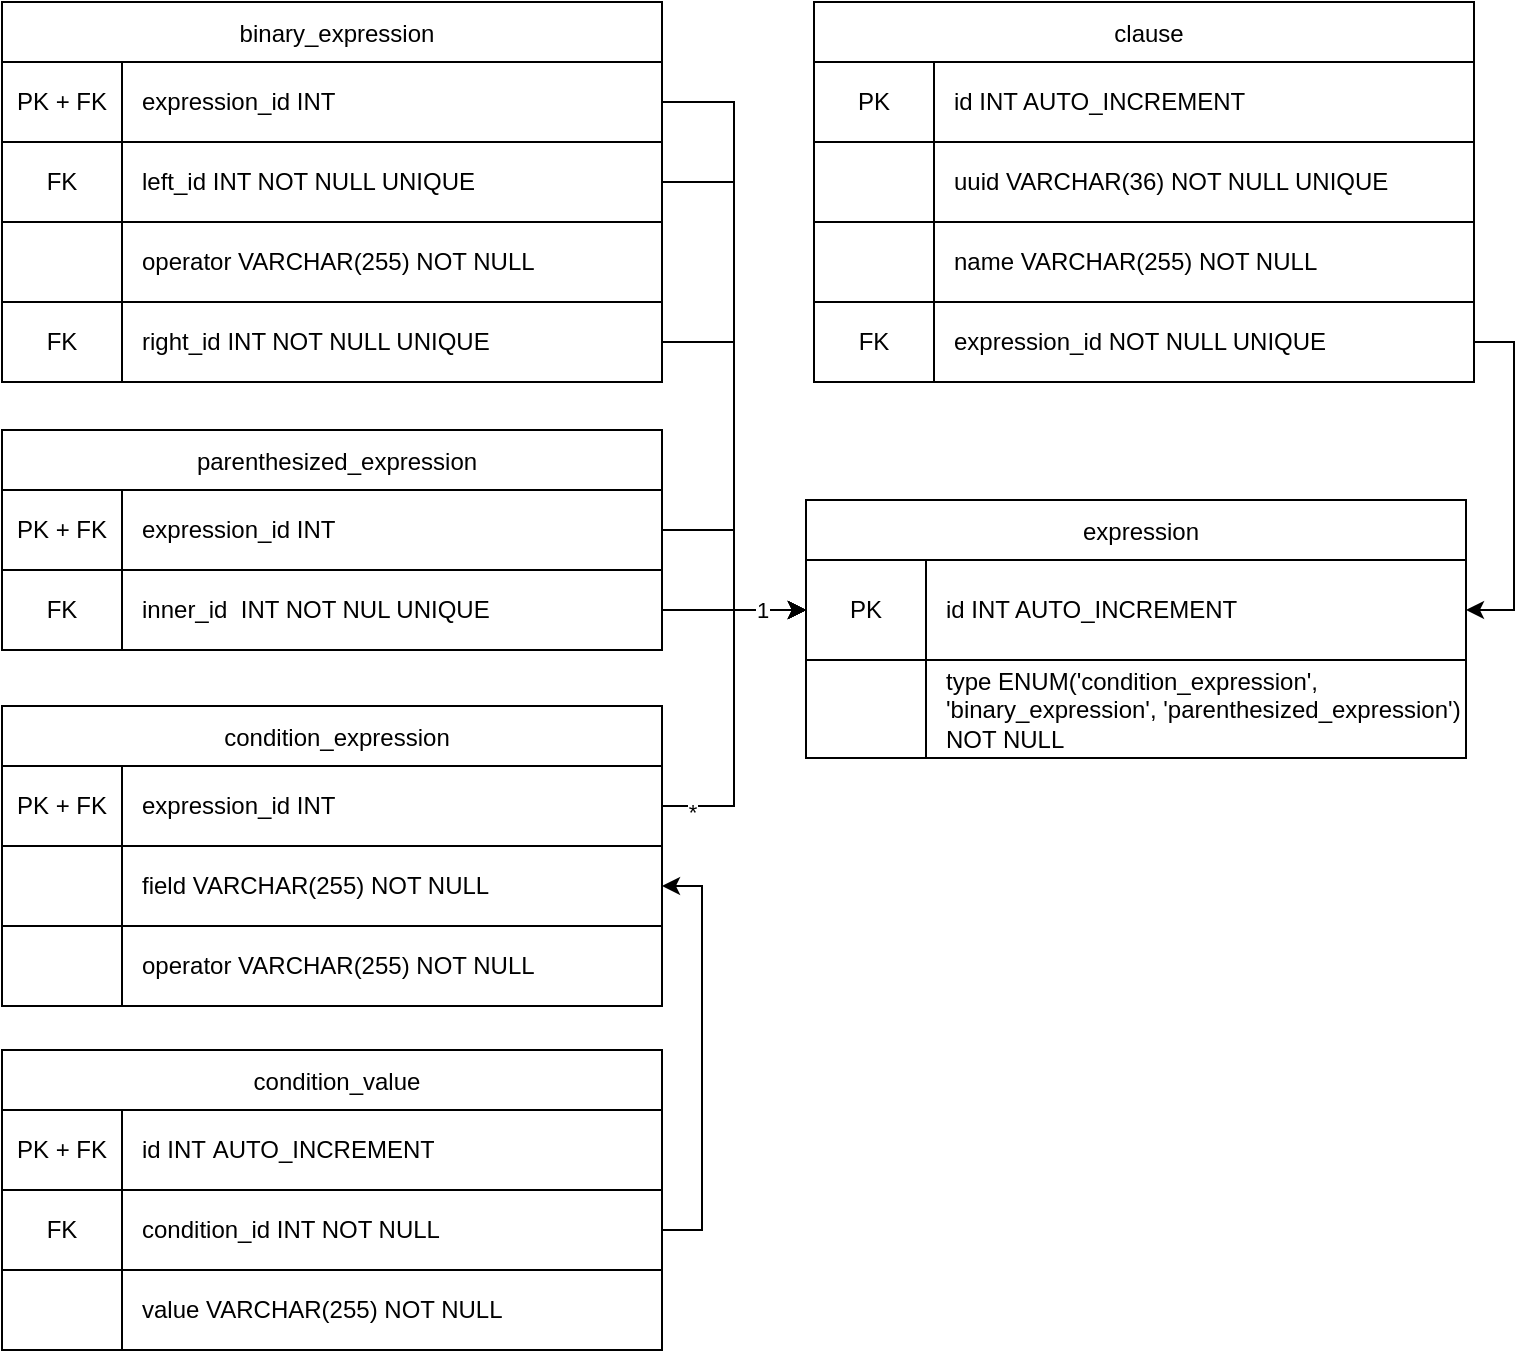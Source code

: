 <mxfile version="28.1.2">
  <diagram id="R2lEEEUBdFMjLlhIrx00" name="Page-1">
    <mxGraphModel dx="922" dy="1003" grid="0" gridSize="10" guides="1" tooltips="1" connect="1" arrows="1" fold="1" page="1" pageScale="1" pageWidth="850" pageHeight="1100" math="0" shadow="0" extFonts="Permanent Marker^https://fonts.googleapis.com/css?family=Permanent+Marker">
      <root>
        <mxCell id="0" />
        <mxCell id="1" parent="0" />
        <mxCell id="snJPKy76hCYUz9jXiGdG-46" value="clause" style="shape=table;startSize=30;container=1;collapsible=0;childLayout=tableLayout;spacingLeft=5;" parent="1" vertex="1">
          <mxGeometry x="469" y="299" width="330" height="190" as="geometry" />
        </mxCell>
        <mxCell id="snJPKy76hCYUz9jXiGdG-47" value="" style="shape=tableRow;horizontal=0;startSize=0;swimlaneHead=0;swimlaneBody=0;strokeColor=inherit;top=0;left=0;bottom=0;right=0;collapsible=0;dropTarget=0;fillColor=none;points=[[0,0.5],[1,0.5]];portConstraint=eastwest;" parent="snJPKy76hCYUz9jXiGdG-46" vertex="1">
          <mxGeometry y="30" width="330" height="40" as="geometry" />
        </mxCell>
        <mxCell id="snJPKy76hCYUz9jXiGdG-48" value="PK" style="shape=partialRectangle;html=1;whiteSpace=wrap;connectable=0;strokeColor=inherit;overflow=hidden;fillColor=none;top=0;left=0;bottom=0;right=0;pointerEvents=1;" parent="snJPKy76hCYUz9jXiGdG-47" vertex="1">
          <mxGeometry width="60" height="40" as="geometry">
            <mxRectangle width="60" height="40" as="alternateBounds" />
          </mxGeometry>
        </mxCell>
        <mxCell id="snJPKy76hCYUz9jXiGdG-49" value="id INT AUTO_INCREMENT" style="shape=partialRectangle;html=1;whiteSpace=wrap;connectable=0;strokeColor=inherit;overflow=hidden;fillColor=none;top=0;left=0;bottom=0;right=0;pointerEvents=1;align=left;spacingLeft=8;" parent="snJPKy76hCYUz9jXiGdG-47" vertex="1">
          <mxGeometry x="60" width="270" height="40" as="geometry">
            <mxRectangle width="270" height="40" as="alternateBounds" />
          </mxGeometry>
        </mxCell>
        <mxCell id="snJPKy76hCYUz9jXiGdG-50" value="" style="shape=tableRow;horizontal=0;startSize=0;swimlaneHead=0;swimlaneBody=0;strokeColor=inherit;top=0;left=0;bottom=0;right=0;collapsible=0;dropTarget=0;fillColor=none;points=[[0,0.5],[1,0.5]];portConstraint=eastwest;" parent="snJPKy76hCYUz9jXiGdG-46" vertex="1">
          <mxGeometry y="70" width="330" height="40" as="geometry" />
        </mxCell>
        <mxCell id="snJPKy76hCYUz9jXiGdG-51" value="" style="shape=partialRectangle;html=1;whiteSpace=wrap;connectable=0;strokeColor=inherit;overflow=hidden;fillColor=none;top=0;left=0;bottom=0;right=0;pointerEvents=1;" parent="snJPKy76hCYUz9jXiGdG-50" vertex="1">
          <mxGeometry width="60" height="40" as="geometry">
            <mxRectangle width="60" height="40" as="alternateBounds" />
          </mxGeometry>
        </mxCell>
        <mxCell id="snJPKy76hCYUz9jXiGdG-52" value="uuid VARCHAR(36) NOT NULL UNIQUE" style="shape=partialRectangle;html=1;whiteSpace=wrap;connectable=0;strokeColor=inherit;overflow=hidden;fillColor=none;top=0;left=0;bottom=0;right=0;pointerEvents=1;align=left;spacingLeft=8;" parent="snJPKy76hCYUz9jXiGdG-50" vertex="1">
          <mxGeometry x="60" width="270" height="40" as="geometry">
            <mxRectangle width="270" height="40" as="alternateBounds" />
          </mxGeometry>
        </mxCell>
        <mxCell id="snJPKy76hCYUz9jXiGdG-53" value="" style="shape=tableRow;horizontal=0;startSize=0;swimlaneHead=0;swimlaneBody=0;strokeColor=inherit;top=0;left=0;bottom=0;right=0;collapsible=0;dropTarget=0;fillColor=none;points=[[0,0.5],[1,0.5]];portConstraint=eastwest;" parent="snJPKy76hCYUz9jXiGdG-46" vertex="1">
          <mxGeometry y="110" width="330" height="40" as="geometry" />
        </mxCell>
        <mxCell id="snJPKy76hCYUz9jXiGdG-54" value="" style="shape=partialRectangle;html=1;whiteSpace=wrap;connectable=0;strokeColor=inherit;overflow=hidden;fillColor=none;top=0;left=0;bottom=0;right=0;pointerEvents=1;" parent="snJPKy76hCYUz9jXiGdG-53" vertex="1">
          <mxGeometry width="60" height="40" as="geometry">
            <mxRectangle width="60" height="40" as="alternateBounds" />
          </mxGeometry>
        </mxCell>
        <mxCell id="snJPKy76hCYUz9jXiGdG-55" value="name VARCHAR(255) NOT NULL" style="shape=partialRectangle;html=1;whiteSpace=wrap;connectable=0;strokeColor=inherit;overflow=hidden;fillColor=none;top=0;left=0;bottom=0;right=0;pointerEvents=1;align=left;spacingLeft=8;" parent="snJPKy76hCYUz9jXiGdG-53" vertex="1">
          <mxGeometry x="60" width="270" height="40" as="geometry">
            <mxRectangle width="270" height="40" as="alternateBounds" />
          </mxGeometry>
        </mxCell>
        <mxCell id="snJPKy76hCYUz9jXiGdG-69" style="shape=tableRow;horizontal=0;startSize=0;swimlaneHead=0;swimlaneBody=0;strokeColor=inherit;top=0;left=0;bottom=0;right=0;collapsible=0;dropTarget=0;fillColor=none;points=[[0,0.5],[1,0.5]];portConstraint=eastwest;" parent="snJPKy76hCYUz9jXiGdG-46" vertex="1">
          <mxGeometry y="150" width="330" height="40" as="geometry" />
        </mxCell>
        <mxCell id="snJPKy76hCYUz9jXiGdG-70" value="FK" style="shape=partialRectangle;html=1;whiteSpace=wrap;connectable=0;strokeColor=inherit;overflow=hidden;fillColor=none;top=0;left=0;bottom=0;right=0;pointerEvents=1;" parent="snJPKy76hCYUz9jXiGdG-69" vertex="1">
          <mxGeometry width="60" height="40" as="geometry">
            <mxRectangle width="60" height="40" as="alternateBounds" />
          </mxGeometry>
        </mxCell>
        <mxCell id="snJPKy76hCYUz9jXiGdG-71" value="expression_id NOT NULL UNIQUE&amp;nbsp;" style="shape=partialRectangle;html=1;whiteSpace=wrap;connectable=0;strokeColor=inherit;overflow=hidden;fillColor=none;top=0;left=0;bottom=0;right=0;pointerEvents=1;align=left;spacingLeft=8;" parent="snJPKy76hCYUz9jXiGdG-69" vertex="1">
          <mxGeometry x="60" width="270" height="40" as="geometry">
            <mxRectangle width="270" height="40" as="alternateBounds" />
          </mxGeometry>
        </mxCell>
        <mxCell id="snJPKy76hCYUz9jXiGdG-59" value="expression" style="shape=table;startSize=30;container=1;collapsible=0;childLayout=tableLayout;spacingLeft=5;" parent="1" vertex="1">
          <mxGeometry x="465" y="548" width="330" height="129" as="geometry" />
        </mxCell>
        <mxCell id="snJPKy76hCYUz9jXiGdG-60" value="" style="shape=tableRow;horizontal=0;startSize=0;swimlaneHead=0;swimlaneBody=0;strokeColor=inherit;top=0;left=0;bottom=0;right=0;collapsible=0;dropTarget=0;fillColor=none;points=[[0,0.5],[1,0.5]];portConstraint=eastwest;" parent="snJPKy76hCYUz9jXiGdG-59" vertex="1">
          <mxGeometry y="30" width="330" height="50" as="geometry" />
        </mxCell>
        <mxCell id="snJPKy76hCYUz9jXiGdG-61" value="PK" style="shape=partialRectangle;html=1;whiteSpace=wrap;connectable=0;strokeColor=inherit;overflow=hidden;fillColor=none;top=0;left=0;bottom=0;right=0;pointerEvents=1;" parent="snJPKy76hCYUz9jXiGdG-60" vertex="1">
          <mxGeometry width="60" height="50" as="geometry">
            <mxRectangle width="60" height="50" as="alternateBounds" />
          </mxGeometry>
        </mxCell>
        <mxCell id="snJPKy76hCYUz9jXiGdG-62" value="id INT AUTO_INCREMENT" style="shape=partialRectangle;html=1;whiteSpace=wrap;connectable=0;strokeColor=inherit;overflow=hidden;fillColor=none;top=0;left=0;bottom=0;right=0;pointerEvents=1;align=left;spacingLeft=8;" parent="snJPKy76hCYUz9jXiGdG-60" vertex="1">
          <mxGeometry x="60" width="270" height="50" as="geometry">
            <mxRectangle width="270" height="50" as="alternateBounds" />
          </mxGeometry>
        </mxCell>
        <mxCell id="snJPKy76hCYUz9jXiGdG-63" value="" style="shape=tableRow;horizontal=0;startSize=0;swimlaneHead=0;swimlaneBody=0;strokeColor=inherit;top=0;left=0;bottom=0;right=0;collapsible=0;dropTarget=0;fillColor=none;points=[[0,0.5],[1,0.5]];portConstraint=eastwest;" parent="snJPKy76hCYUz9jXiGdG-59" vertex="1">
          <mxGeometry y="80" width="330" height="49" as="geometry" />
        </mxCell>
        <mxCell id="snJPKy76hCYUz9jXiGdG-64" value="" style="shape=partialRectangle;html=1;whiteSpace=wrap;connectable=0;strokeColor=inherit;overflow=hidden;fillColor=none;top=0;left=0;bottom=0;right=0;pointerEvents=1;" parent="snJPKy76hCYUz9jXiGdG-63" vertex="1">
          <mxGeometry width="60" height="49" as="geometry">
            <mxRectangle width="60" height="49" as="alternateBounds" />
          </mxGeometry>
        </mxCell>
        <mxCell id="snJPKy76hCYUz9jXiGdG-65" value="type ENUM(&#39;condition_expression&#39;, &#39;binary_expression&#39;, &#39;parenthesized_expression&#39;) NOT NULL" style="shape=partialRectangle;html=1;whiteSpace=wrap;connectable=0;strokeColor=inherit;overflow=hidden;fillColor=none;top=0;left=0;bottom=0;right=0;pointerEvents=1;align=left;spacingLeft=8;" parent="snJPKy76hCYUz9jXiGdG-63" vertex="1">
          <mxGeometry x="60" width="270" height="49" as="geometry">
            <mxRectangle width="270" height="49" as="alternateBounds" />
          </mxGeometry>
        </mxCell>
        <mxCell id="snJPKy76hCYUz9jXiGdG-73" value="condition_expression" style="shape=table;startSize=30;container=1;collapsible=0;childLayout=tableLayout;spacingLeft=5;" parent="1" vertex="1">
          <mxGeometry x="63" y="651" width="330" height="150" as="geometry" />
        </mxCell>
        <mxCell id="snJPKy76hCYUz9jXiGdG-74" value="" style="shape=tableRow;horizontal=0;startSize=0;swimlaneHead=0;swimlaneBody=0;strokeColor=inherit;top=0;left=0;bottom=0;right=0;collapsible=0;dropTarget=0;fillColor=none;points=[[0,0.5],[1,0.5]];portConstraint=eastwest;" parent="snJPKy76hCYUz9jXiGdG-73" vertex="1">
          <mxGeometry y="30" width="330" height="40" as="geometry" />
        </mxCell>
        <mxCell id="snJPKy76hCYUz9jXiGdG-75" value="PK + FK" style="shape=partialRectangle;html=1;whiteSpace=wrap;connectable=0;strokeColor=inherit;overflow=hidden;fillColor=none;top=0;left=0;bottom=0;right=0;pointerEvents=1;" parent="snJPKy76hCYUz9jXiGdG-74" vertex="1">
          <mxGeometry width="60" height="40" as="geometry">
            <mxRectangle width="60" height="40" as="alternateBounds" />
          </mxGeometry>
        </mxCell>
        <mxCell id="snJPKy76hCYUz9jXiGdG-76" value="expression_id INT" style="shape=partialRectangle;html=1;whiteSpace=wrap;connectable=0;strokeColor=inherit;overflow=hidden;fillColor=none;top=0;left=0;bottom=0;right=0;pointerEvents=1;align=left;spacingLeft=8;" parent="snJPKy76hCYUz9jXiGdG-74" vertex="1">
          <mxGeometry x="60" width="270" height="40" as="geometry">
            <mxRectangle width="270" height="40" as="alternateBounds" />
          </mxGeometry>
        </mxCell>
        <mxCell id="snJPKy76hCYUz9jXiGdG-77" value="" style="shape=tableRow;horizontal=0;startSize=0;swimlaneHead=0;swimlaneBody=0;strokeColor=inherit;top=0;left=0;bottom=0;right=0;collapsible=0;dropTarget=0;fillColor=none;points=[[0,0.5],[1,0.5]];portConstraint=eastwest;" parent="snJPKy76hCYUz9jXiGdG-73" vertex="1">
          <mxGeometry y="70" width="330" height="40" as="geometry" />
        </mxCell>
        <mxCell id="snJPKy76hCYUz9jXiGdG-78" value="" style="shape=partialRectangle;html=1;whiteSpace=wrap;connectable=0;strokeColor=inherit;overflow=hidden;fillColor=none;top=0;left=0;bottom=0;right=0;pointerEvents=1;" parent="snJPKy76hCYUz9jXiGdG-77" vertex="1">
          <mxGeometry width="60" height="40" as="geometry">
            <mxRectangle width="60" height="40" as="alternateBounds" />
          </mxGeometry>
        </mxCell>
        <mxCell id="snJPKy76hCYUz9jXiGdG-79" value="field VARCHAR(255) NOT NULL" style="shape=partialRectangle;html=1;whiteSpace=wrap;connectable=0;strokeColor=inherit;overflow=hidden;fillColor=none;top=0;left=0;bottom=0;right=0;pointerEvents=1;align=left;spacingLeft=8;" parent="snJPKy76hCYUz9jXiGdG-77" vertex="1">
          <mxGeometry x="60" width="270" height="40" as="geometry">
            <mxRectangle width="270" height="40" as="alternateBounds" />
          </mxGeometry>
        </mxCell>
        <mxCell id="snJPKy76hCYUz9jXiGdG-80" value="" style="shape=tableRow;horizontal=0;startSize=0;swimlaneHead=0;swimlaneBody=0;strokeColor=inherit;top=0;left=0;bottom=0;right=0;collapsible=0;dropTarget=0;fillColor=none;points=[[0,0.5],[1,0.5]];portConstraint=eastwest;" parent="snJPKy76hCYUz9jXiGdG-73" vertex="1">
          <mxGeometry y="110" width="330" height="40" as="geometry" />
        </mxCell>
        <mxCell id="snJPKy76hCYUz9jXiGdG-81" value="" style="shape=partialRectangle;html=1;whiteSpace=wrap;connectable=0;strokeColor=inherit;overflow=hidden;fillColor=none;top=0;left=0;bottom=0;right=0;pointerEvents=1;" parent="snJPKy76hCYUz9jXiGdG-80" vertex="1">
          <mxGeometry width="60" height="40" as="geometry">
            <mxRectangle width="60" height="40" as="alternateBounds" />
          </mxGeometry>
        </mxCell>
        <mxCell id="snJPKy76hCYUz9jXiGdG-82" value="operator VARCHAR(255) NOT NULL" style="shape=partialRectangle;html=1;whiteSpace=wrap;connectable=0;strokeColor=inherit;overflow=hidden;fillColor=none;top=0;left=0;bottom=0;right=0;pointerEvents=1;align=left;spacingLeft=8;" parent="snJPKy76hCYUz9jXiGdG-80" vertex="1">
          <mxGeometry x="60" width="270" height="40" as="geometry">
            <mxRectangle width="270" height="40" as="alternateBounds" />
          </mxGeometry>
        </mxCell>
        <mxCell id="snJPKy76hCYUz9jXiGdG-83" value="condition_value" style="shape=table;startSize=30;container=1;collapsible=0;childLayout=tableLayout;spacingLeft=5;" parent="1" vertex="1">
          <mxGeometry x="63" y="823" width="330" height="150" as="geometry" />
        </mxCell>
        <mxCell id="snJPKy76hCYUz9jXiGdG-84" value="" style="shape=tableRow;horizontal=0;startSize=0;swimlaneHead=0;swimlaneBody=0;strokeColor=inherit;top=0;left=0;bottom=0;right=0;collapsible=0;dropTarget=0;fillColor=none;points=[[0,0.5],[1,0.5]];portConstraint=eastwest;" parent="snJPKy76hCYUz9jXiGdG-83" vertex="1">
          <mxGeometry y="30" width="330" height="40" as="geometry" />
        </mxCell>
        <mxCell id="snJPKy76hCYUz9jXiGdG-85" value="PK + FK" style="shape=partialRectangle;html=1;whiteSpace=wrap;connectable=0;strokeColor=inherit;overflow=hidden;fillColor=none;top=0;left=0;bottom=0;right=0;pointerEvents=1;" parent="snJPKy76hCYUz9jXiGdG-84" vertex="1">
          <mxGeometry width="60" height="40" as="geometry">
            <mxRectangle width="60" height="40" as="alternateBounds" />
          </mxGeometry>
        </mxCell>
        <mxCell id="snJPKy76hCYUz9jXiGdG-86" value="id INT&amp;nbsp;AUTO_INCREMENT" style="shape=partialRectangle;html=1;whiteSpace=wrap;connectable=0;strokeColor=inherit;overflow=hidden;fillColor=none;top=0;left=0;bottom=0;right=0;pointerEvents=1;align=left;spacingLeft=8;" parent="snJPKy76hCYUz9jXiGdG-84" vertex="1">
          <mxGeometry x="60" width="270" height="40" as="geometry">
            <mxRectangle width="270" height="40" as="alternateBounds" />
          </mxGeometry>
        </mxCell>
        <mxCell id="snJPKy76hCYUz9jXiGdG-87" value="" style="shape=tableRow;horizontal=0;startSize=0;swimlaneHead=0;swimlaneBody=0;strokeColor=inherit;top=0;left=0;bottom=0;right=0;collapsible=0;dropTarget=0;fillColor=none;points=[[0,0.5],[1,0.5]];portConstraint=eastwest;" parent="snJPKy76hCYUz9jXiGdG-83" vertex="1">
          <mxGeometry y="70" width="330" height="40" as="geometry" />
        </mxCell>
        <mxCell id="snJPKy76hCYUz9jXiGdG-88" value="FK" style="shape=partialRectangle;html=1;whiteSpace=wrap;connectable=0;strokeColor=inherit;overflow=hidden;fillColor=none;top=0;left=0;bottom=0;right=0;pointerEvents=1;" parent="snJPKy76hCYUz9jXiGdG-87" vertex="1">
          <mxGeometry width="60" height="40" as="geometry">
            <mxRectangle width="60" height="40" as="alternateBounds" />
          </mxGeometry>
        </mxCell>
        <mxCell id="snJPKy76hCYUz9jXiGdG-89" value="condition_id INT NOT NULL" style="shape=partialRectangle;html=1;whiteSpace=wrap;connectable=0;strokeColor=inherit;overflow=hidden;fillColor=none;top=0;left=0;bottom=0;right=0;pointerEvents=1;align=left;spacingLeft=8;" parent="snJPKy76hCYUz9jXiGdG-87" vertex="1">
          <mxGeometry x="60" width="270" height="40" as="geometry">
            <mxRectangle width="270" height="40" as="alternateBounds" />
          </mxGeometry>
        </mxCell>
        <mxCell id="snJPKy76hCYUz9jXiGdG-90" value="" style="shape=tableRow;horizontal=0;startSize=0;swimlaneHead=0;swimlaneBody=0;strokeColor=inherit;top=0;left=0;bottom=0;right=0;collapsible=0;dropTarget=0;fillColor=none;points=[[0,0.5],[1,0.5]];portConstraint=eastwest;" parent="snJPKy76hCYUz9jXiGdG-83" vertex="1">
          <mxGeometry y="110" width="330" height="40" as="geometry" />
        </mxCell>
        <mxCell id="snJPKy76hCYUz9jXiGdG-91" value="" style="shape=partialRectangle;html=1;whiteSpace=wrap;connectable=0;strokeColor=inherit;overflow=hidden;fillColor=none;top=0;left=0;bottom=0;right=0;pointerEvents=1;" parent="snJPKy76hCYUz9jXiGdG-90" vertex="1">
          <mxGeometry width="60" height="40" as="geometry">
            <mxRectangle width="60" height="40" as="alternateBounds" />
          </mxGeometry>
        </mxCell>
        <mxCell id="snJPKy76hCYUz9jXiGdG-92" value="value VARCHAR(255) NOT NULL" style="shape=partialRectangle;html=1;whiteSpace=wrap;connectable=0;strokeColor=inherit;overflow=hidden;fillColor=none;top=0;left=0;bottom=0;right=0;pointerEvents=1;align=left;spacingLeft=8;" parent="snJPKy76hCYUz9jXiGdG-90" vertex="1">
          <mxGeometry x="60" width="270" height="40" as="geometry">
            <mxRectangle width="270" height="40" as="alternateBounds" />
          </mxGeometry>
        </mxCell>
        <mxCell id="snJPKy76hCYUz9jXiGdG-93" value="parenthesized_expression" style="shape=table;startSize=30;container=1;collapsible=0;childLayout=tableLayout;spacingLeft=5;" parent="1" vertex="1">
          <mxGeometry x="63" y="513" width="330" height="110" as="geometry" />
        </mxCell>
        <mxCell id="snJPKy76hCYUz9jXiGdG-94" value="" style="shape=tableRow;horizontal=0;startSize=0;swimlaneHead=0;swimlaneBody=0;strokeColor=inherit;top=0;left=0;bottom=0;right=0;collapsible=0;dropTarget=0;fillColor=none;points=[[0,0.5],[1,0.5]];portConstraint=eastwest;" parent="snJPKy76hCYUz9jXiGdG-93" vertex="1">
          <mxGeometry y="30" width="330" height="40" as="geometry" />
        </mxCell>
        <mxCell id="snJPKy76hCYUz9jXiGdG-95" value="PK + FK" style="shape=partialRectangle;html=1;whiteSpace=wrap;connectable=0;strokeColor=inherit;overflow=hidden;fillColor=none;top=0;left=0;bottom=0;right=0;pointerEvents=1;" parent="snJPKy76hCYUz9jXiGdG-94" vertex="1">
          <mxGeometry width="60" height="40" as="geometry">
            <mxRectangle width="60" height="40" as="alternateBounds" />
          </mxGeometry>
        </mxCell>
        <mxCell id="snJPKy76hCYUz9jXiGdG-96" value="expression_id INT" style="shape=partialRectangle;html=1;whiteSpace=wrap;connectable=0;strokeColor=inherit;overflow=hidden;fillColor=none;top=0;left=0;bottom=0;right=0;pointerEvents=1;align=left;spacingLeft=8;" parent="snJPKy76hCYUz9jXiGdG-94" vertex="1">
          <mxGeometry x="60" width="270" height="40" as="geometry">
            <mxRectangle width="270" height="40" as="alternateBounds" />
          </mxGeometry>
        </mxCell>
        <mxCell id="snJPKy76hCYUz9jXiGdG-97" value="" style="shape=tableRow;horizontal=0;startSize=0;swimlaneHead=0;swimlaneBody=0;strokeColor=inherit;top=0;left=0;bottom=0;right=0;collapsible=0;dropTarget=0;fillColor=none;points=[[0,0.5],[1,0.5]];portConstraint=eastwest;" parent="snJPKy76hCYUz9jXiGdG-93" vertex="1">
          <mxGeometry y="70" width="330" height="40" as="geometry" />
        </mxCell>
        <mxCell id="snJPKy76hCYUz9jXiGdG-98" value="FK" style="shape=partialRectangle;html=1;whiteSpace=wrap;connectable=0;strokeColor=inherit;overflow=hidden;fillColor=none;top=0;left=0;bottom=0;right=0;pointerEvents=1;" parent="snJPKy76hCYUz9jXiGdG-97" vertex="1">
          <mxGeometry width="60" height="40" as="geometry">
            <mxRectangle width="60" height="40" as="alternateBounds" />
          </mxGeometry>
        </mxCell>
        <mxCell id="snJPKy76hCYUz9jXiGdG-99" value="inner_id &amp;nbsp;INT NOT NUL UNIQUE" style="shape=partialRectangle;html=1;whiteSpace=wrap;connectable=0;strokeColor=inherit;overflow=hidden;fillColor=none;top=0;left=0;bottom=0;right=0;pointerEvents=1;align=left;spacingLeft=8;" parent="snJPKy76hCYUz9jXiGdG-97" vertex="1">
          <mxGeometry x="60" width="270" height="40" as="geometry">
            <mxRectangle width="270" height="40" as="alternateBounds" />
          </mxGeometry>
        </mxCell>
        <mxCell id="snJPKy76hCYUz9jXiGdG-103" style="edgeStyle=orthogonalEdgeStyle;rounded=0;orthogonalLoop=1;jettySize=auto;html=1;entryX=0;entryY=0.5;entryDx=0;entryDy=0;" parent="1" source="snJPKy76hCYUz9jXiGdG-74" target="snJPKy76hCYUz9jXiGdG-60" edge="1">
          <mxGeometry relative="1" as="geometry" />
        </mxCell>
        <mxCell id="wih-kpCYTQuaJbGnW7WD-3" value="*" style="edgeLabel;html=1;align=center;verticalAlign=middle;resizable=0;points=[];" vertex="1" connectable="0" parent="snJPKy76hCYUz9jXiGdG-103">
          <mxGeometry x="-0.815" y="1" relative="1" as="geometry">
            <mxPoint x="-1" y="4" as="offset" />
          </mxGeometry>
        </mxCell>
        <mxCell id="snJPKy76hCYUz9jXiGdG-105" style="edgeStyle=orthogonalEdgeStyle;rounded=0;orthogonalLoop=1;jettySize=auto;html=1;exitX=1;exitY=0.5;exitDx=0;exitDy=0;entryX=0;entryY=0.5;entryDx=0;entryDy=0;" parent="1" source="snJPKy76hCYUz9jXiGdG-94" target="snJPKy76hCYUz9jXiGdG-60" edge="1">
          <mxGeometry relative="1" as="geometry" />
        </mxCell>
        <mxCell id="snJPKy76hCYUz9jXiGdG-106" value="binary_expression" style="shape=table;startSize=30;container=1;collapsible=0;childLayout=tableLayout;spacingLeft=5;" parent="1" vertex="1">
          <mxGeometry x="63" y="299" width="330" height="190" as="geometry" />
        </mxCell>
        <mxCell id="snJPKy76hCYUz9jXiGdG-107" value="" style="shape=tableRow;horizontal=0;startSize=0;swimlaneHead=0;swimlaneBody=0;strokeColor=inherit;top=0;left=0;bottom=0;right=0;collapsible=0;dropTarget=0;fillColor=none;points=[[0,0.5],[1,0.5]];portConstraint=eastwest;" parent="snJPKy76hCYUz9jXiGdG-106" vertex="1">
          <mxGeometry y="30" width="330" height="40" as="geometry" />
        </mxCell>
        <mxCell id="snJPKy76hCYUz9jXiGdG-108" value="PK + FK" style="shape=partialRectangle;html=1;whiteSpace=wrap;connectable=0;strokeColor=inherit;overflow=hidden;fillColor=none;top=0;left=0;bottom=0;right=0;pointerEvents=1;" parent="snJPKy76hCYUz9jXiGdG-107" vertex="1">
          <mxGeometry width="60" height="40" as="geometry">
            <mxRectangle width="60" height="40" as="alternateBounds" />
          </mxGeometry>
        </mxCell>
        <mxCell id="snJPKy76hCYUz9jXiGdG-109" value="expression_id INT" style="shape=partialRectangle;html=1;whiteSpace=wrap;connectable=0;strokeColor=inherit;overflow=hidden;fillColor=none;top=0;left=0;bottom=0;right=0;pointerEvents=1;align=left;spacingLeft=8;" parent="snJPKy76hCYUz9jXiGdG-107" vertex="1">
          <mxGeometry x="60" width="270" height="40" as="geometry">
            <mxRectangle width="270" height="40" as="alternateBounds" />
          </mxGeometry>
        </mxCell>
        <mxCell id="snJPKy76hCYUz9jXiGdG-110" value="" style="shape=tableRow;horizontal=0;startSize=0;swimlaneHead=0;swimlaneBody=0;strokeColor=inherit;top=0;left=0;bottom=0;right=0;collapsible=0;dropTarget=0;fillColor=none;points=[[0,0.5],[1,0.5]];portConstraint=eastwest;" parent="snJPKy76hCYUz9jXiGdG-106" vertex="1">
          <mxGeometry y="70" width="330" height="40" as="geometry" />
        </mxCell>
        <mxCell id="snJPKy76hCYUz9jXiGdG-111" value="FK" style="shape=partialRectangle;html=1;whiteSpace=wrap;connectable=0;strokeColor=inherit;overflow=hidden;fillColor=none;top=0;left=0;bottom=0;right=0;pointerEvents=1;" parent="snJPKy76hCYUz9jXiGdG-110" vertex="1">
          <mxGeometry width="60" height="40" as="geometry">
            <mxRectangle width="60" height="40" as="alternateBounds" />
          </mxGeometry>
        </mxCell>
        <mxCell id="snJPKy76hCYUz9jXiGdG-112" value="left_id&amp;nbsp;INT NOT NULL UNIQUE" style="shape=partialRectangle;html=1;whiteSpace=wrap;connectable=0;strokeColor=inherit;overflow=hidden;fillColor=none;top=0;left=0;bottom=0;right=0;pointerEvents=1;align=left;spacingLeft=8;" parent="snJPKy76hCYUz9jXiGdG-110" vertex="1">
          <mxGeometry x="60" width="270" height="40" as="geometry">
            <mxRectangle width="270" height="40" as="alternateBounds" />
          </mxGeometry>
        </mxCell>
        <mxCell id="snJPKy76hCYUz9jXiGdG-113" value="" style="shape=tableRow;horizontal=0;startSize=0;swimlaneHead=0;swimlaneBody=0;strokeColor=inherit;top=0;left=0;bottom=0;right=0;collapsible=0;dropTarget=0;fillColor=none;points=[[0,0.5],[1,0.5]];portConstraint=eastwest;" parent="snJPKy76hCYUz9jXiGdG-106" vertex="1">
          <mxGeometry y="110" width="330" height="40" as="geometry" />
        </mxCell>
        <mxCell id="snJPKy76hCYUz9jXiGdG-114" value="" style="shape=partialRectangle;html=1;whiteSpace=wrap;connectable=0;strokeColor=inherit;overflow=hidden;fillColor=none;top=0;left=0;bottom=0;right=0;pointerEvents=1;" parent="snJPKy76hCYUz9jXiGdG-113" vertex="1">
          <mxGeometry width="60" height="40" as="geometry">
            <mxRectangle width="60" height="40" as="alternateBounds" />
          </mxGeometry>
        </mxCell>
        <mxCell id="snJPKy76hCYUz9jXiGdG-115" value="operator VARCHAR(255) NOT NULL" style="shape=partialRectangle;html=1;whiteSpace=wrap;connectable=0;strokeColor=inherit;overflow=hidden;fillColor=none;top=0;left=0;bottom=0;right=0;pointerEvents=1;align=left;spacingLeft=8;" parent="snJPKy76hCYUz9jXiGdG-113" vertex="1">
          <mxGeometry x="60" width="270" height="40" as="geometry">
            <mxRectangle width="270" height="40" as="alternateBounds" />
          </mxGeometry>
        </mxCell>
        <mxCell id="snJPKy76hCYUz9jXiGdG-117" style="shape=tableRow;horizontal=0;startSize=0;swimlaneHead=0;swimlaneBody=0;strokeColor=inherit;top=0;left=0;bottom=0;right=0;collapsible=0;dropTarget=0;fillColor=none;points=[[0,0.5],[1,0.5]];portConstraint=eastwest;" parent="snJPKy76hCYUz9jXiGdG-106" vertex="1">
          <mxGeometry y="150" width="330" height="40" as="geometry" />
        </mxCell>
        <mxCell id="snJPKy76hCYUz9jXiGdG-118" value="FK" style="shape=partialRectangle;html=1;whiteSpace=wrap;connectable=0;strokeColor=inherit;overflow=hidden;fillColor=none;top=0;left=0;bottom=0;right=0;pointerEvents=1;" parent="snJPKy76hCYUz9jXiGdG-117" vertex="1">
          <mxGeometry width="60" height="40" as="geometry">
            <mxRectangle width="60" height="40" as="alternateBounds" />
          </mxGeometry>
        </mxCell>
        <mxCell id="snJPKy76hCYUz9jXiGdG-119" value="right_id&amp;nbsp;INT NOT NULL UNIQUE" style="shape=partialRectangle;html=1;whiteSpace=wrap;connectable=0;strokeColor=inherit;overflow=hidden;fillColor=none;top=0;left=0;bottom=0;right=0;pointerEvents=1;align=left;spacingLeft=8;" parent="snJPKy76hCYUz9jXiGdG-117" vertex="1">
          <mxGeometry x="60" width="270" height="40" as="geometry">
            <mxRectangle width="270" height="40" as="alternateBounds" />
          </mxGeometry>
        </mxCell>
        <mxCell id="snJPKy76hCYUz9jXiGdG-116" style="edgeStyle=orthogonalEdgeStyle;rounded=0;orthogonalLoop=1;jettySize=auto;html=1;entryX=0;entryY=0.5;entryDx=0;entryDy=0;" parent="1" source="snJPKy76hCYUz9jXiGdG-107" target="snJPKy76hCYUz9jXiGdG-60" edge="1">
          <mxGeometry relative="1" as="geometry" />
        </mxCell>
        <mxCell id="snJPKy76hCYUz9jXiGdG-121" style="edgeStyle=orthogonalEdgeStyle;rounded=0;orthogonalLoop=1;jettySize=auto;html=1;entryX=0;entryY=0.5;entryDx=0;entryDy=0;" parent="1" source="snJPKy76hCYUz9jXiGdG-117" target="snJPKy76hCYUz9jXiGdG-60" edge="1">
          <mxGeometry relative="1" as="geometry">
            <mxPoint x="658" y="450" as="targetPoint" />
          </mxGeometry>
        </mxCell>
        <mxCell id="snJPKy76hCYUz9jXiGdG-123" style="edgeStyle=orthogonalEdgeStyle;rounded=0;orthogonalLoop=1;jettySize=auto;html=1;exitX=1;exitY=0.5;exitDx=0;exitDy=0;entryX=0;entryY=0.5;entryDx=0;entryDy=0;" parent="1" source="snJPKy76hCYUz9jXiGdG-110" target="snJPKy76hCYUz9jXiGdG-60" edge="1">
          <mxGeometry relative="1" as="geometry" />
        </mxCell>
        <mxCell id="snJPKy76hCYUz9jXiGdG-124" style="edgeStyle=orthogonalEdgeStyle;rounded=0;orthogonalLoop=1;jettySize=auto;html=1;exitX=1;exitY=0.5;exitDx=0;exitDy=0;entryX=0;entryY=0.5;entryDx=0;entryDy=0;" parent="1" source="snJPKy76hCYUz9jXiGdG-97" target="snJPKy76hCYUz9jXiGdG-60" edge="1">
          <mxGeometry relative="1" as="geometry" />
        </mxCell>
        <mxCell id="wih-kpCYTQuaJbGnW7WD-4" value="1" style="edgeLabel;html=1;align=center;verticalAlign=middle;resizable=0;points=[];" vertex="1" connectable="0" parent="snJPKy76hCYUz9jXiGdG-124">
          <mxGeometry x="0.356" y="-3" relative="1" as="geometry">
            <mxPoint x="1" y="-3" as="offset" />
          </mxGeometry>
        </mxCell>
        <mxCell id="snJPKy76hCYUz9jXiGdG-126" style="edgeStyle=orthogonalEdgeStyle;rounded=0;orthogonalLoop=1;jettySize=auto;html=1;exitX=1;exitY=0.5;exitDx=0;exitDy=0;entryX=1;entryY=0.5;entryDx=0;entryDy=0;" parent="1" source="snJPKy76hCYUz9jXiGdG-87" target="snJPKy76hCYUz9jXiGdG-77" edge="1">
          <mxGeometry relative="1" as="geometry" />
        </mxCell>
        <mxCell id="snJPKy76hCYUz9jXiGdG-127" style="edgeStyle=orthogonalEdgeStyle;rounded=0;orthogonalLoop=1;jettySize=auto;html=1;exitX=1;exitY=0.5;exitDx=0;exitDy=0;entryX=1;entryY=0.5;entryDx=0;entryDy=0;" parent="1" source="snJPKy76hCYUz9jXiGdG-69" target="snJPKy76hCYUz9jXiGdG-60" edge="1">
          <mxGeometry relative="1" as="geometry" />
        </mxCell>
      </root>
    </mxGraphModel>
  </diagram>
</mxfile>
